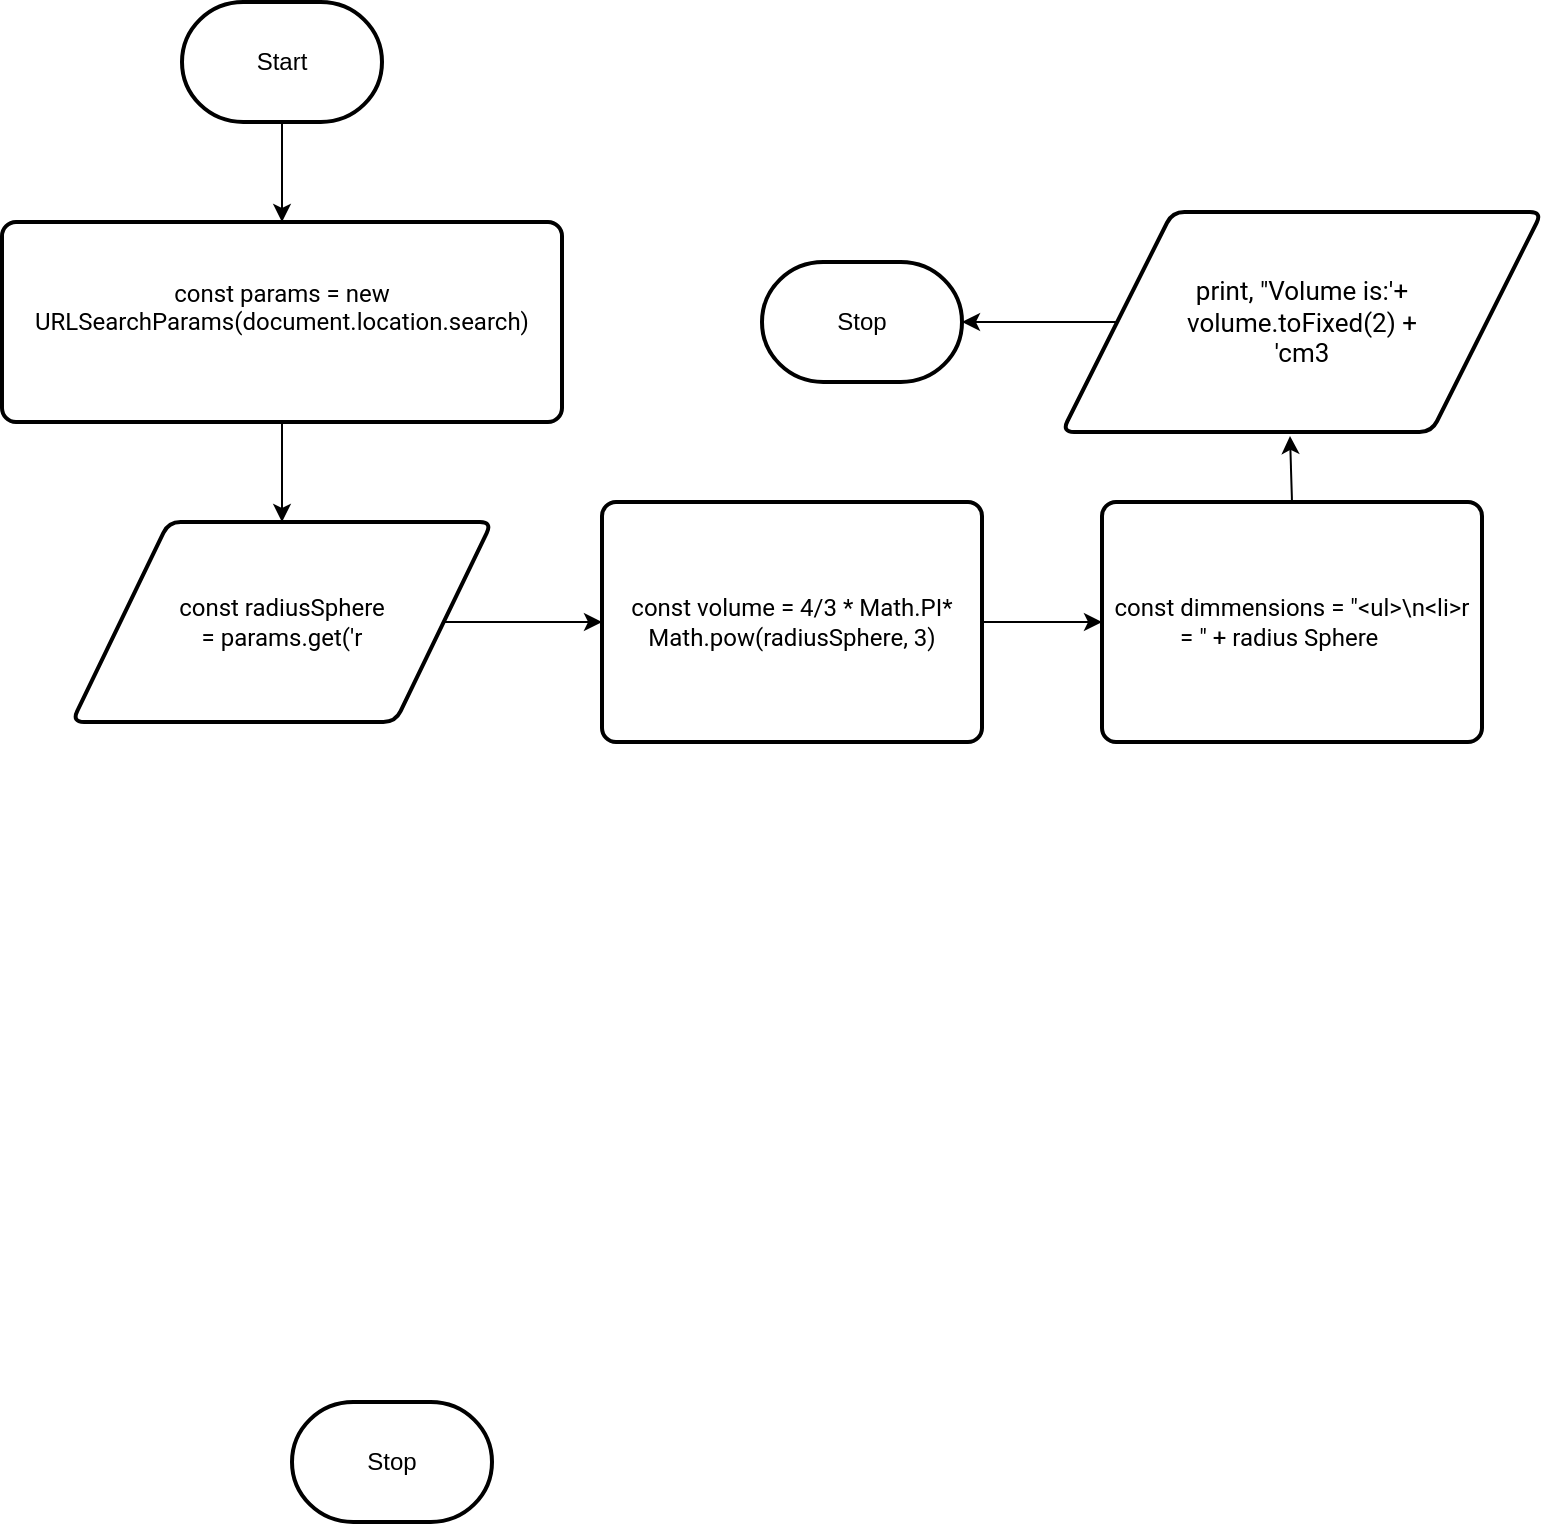 <mxfile>
    <diagram id="GInHtZuMB5CcCfA9ihm7" name="Page-1">
        <mxGraphModel dx="1074" dy="684" grid="1" gridSize="10" guides="1" tooltips="1" connect="1" arrows="1" fold="1" page="1" pageScale="1" pageWidth="850" pageHeight="1100" math="0" shadow="0">
            <root>
                <mxCell id="0"/>
                <mxCell id="1" parent="0"/>
                <mxCell id="7" style="edgeStyle=none;html=1;entryX=0.5;entryY=0;entryDx=0;entryDy=0;" parent="1" source="2" target="4" edge="1">
                    <mxGeometry relative="1" as="geometry">
                        <mxPoint x="350" y="360" as="targetPoint"/>
                    </mxGeometry>
                </mxCell>
                <mxCell id="2" value="Start" style="strokeWidth=2;html=1;shape=mxgraph.flowchart.terminator;whiteSpace=wrap;" parent="1" vertex="1">
                    <mxGeometry x="150" y="110" width="100" height="60" as="geometry"/>
                </mxCell>
                <mxCell id="9" style="edgeStyle=none;html=1;" parent="1" source="4" target="5" edge="1">
                    <mxGeometry relative="1" as="geometry"/>
                </mxCell>
                <mxCell id="4" value="&lt;span style=&quot;font-family: &amp;#34;roboto&amp;#34; , sans-serif ; text-align: left&quot;&gt;const params = new URLSearchParams(document.location.search)&lt;br&gt;&lt;br&gt;&lt;/span&gt;" style="rounded=1;whiteSpace=wrap;html=1;absoluteArcSize=1;arcSize=14;strokeWidth=2;" parent="1" vertex="1">
                    <mxGeometry x="60" y="220" width="280" height="100" as="geometry"/>
                </mxCell>
                <mxCell id="10" style="edgeStyle=none;html=1;entryX=0;entryY=0.5;entryDx=0;entryDy=0;" parent="1" source="5" target="11" edge="1">
                    <mxGeometry relative="1" as="geometry">
                        <mxPoint x="280" y="660" as="targetPoint"/>
                    </mxGeometry>
                </mxCell>
                <mxCell id="5" value="&lt;span style=&quot;font-family: &amp;#34;roboto&amp;#34; , sans-serif ; text-align: left&quot;&gt;&lt;font style=&quot;font-size: 12px&quot;&gt;const radiusSphere&lt;br/&gt;= params.get('r&lt;/font&gt;&lt;/span&gt;" style="shape=parallelogram;html=1;strokeWidth=2;perimeter=parallelogramPerimeter;whiteSpace=wrap;rounded=1;arcSize=12;size=0.23;" parent="1" vertex="1">
                    <mxGeometry x="95" y="370" width="210" height="100" as="geometry"/>
                </mxCell>
                <mxCell id="6" value="Stop" style="strokeWidth=2;html=1;shape=mxgraph.flowchart.terminator;whiteSpace=wrap;" parent="1" vertex="1">
                    <mxGeometry x="205" y="810" width="100" height="60" as="geometry"/>
                </mxCell>
                <mxCell id="11" value="&lt;span style=&quot;font-family: &amp;#34;roboto&amp;#34; , sans-serif ; text-align: left&quot;&gt;&lt;font style=&quot;font-size: 12px&quot;&gt;const volume = 4/3 * Math.PI* Math.pow(radiusSphere, 3)&lt;/font&gt;&lt;/span&gt;" style="rounded=1;whiteSpace=wrap;html=1;absoluteArcSize=1;arcSize=14;strokeWidth=2;labelBackgroundColor=none;fontSize=12;" vertex="1" parent="1">
                    <mxGeometry x="360" y="360" width="190" height="120" as="geometry"/>
                </mxCell>
                <mxCell id="12" value="&lt;div style=&quot;text-align: left&quot;&gt;&lt;span&gt;&lt;font face=&quot;roboto, sans-serif&quot;&gt;const dimmensions = &quot;&amp;lt;ul&amp;gt;\n&amp;lt;li&amp;gt;r&lt;/font&gt;&lt;/span&gt;&lt;/div&gt;&lt;div style=&quot;text-align: left&quot;&gt;&lt;span&gt;&lt;font face=&quot;roboto, sans-serif&quot;&gt;&amp;nbsp; &amp;nbsp; &amp;nbsp; &amp;nbsp; &amp;nbsp; &amp;nbsp;= &quot; + radius Sphere&lt;/font&gt;&lt;/span&gt;&lt;/div&gt;" style="rounded=1;whiteSpace=wrap;html=1;absoluteArcSize=1;arcSize=14;strokeWidth=2;labelBackgroundColor=none;fontSize=12;" vertex="1" parent="1">
                    <mxGeometry x="610" y="360" width="190" height="120" as="geometry"/>
                </mxCell>
                <mxCell id="13" style="edgeStyle=none;html=1;entryX=0;entryY=0.5;entryDx=0;entryDy=0;exitX=1;exitY=0.5;exitDx=0;exitDy=0;" edge="1" parent="1" source="11" target="12">
                    <mxGeometry relative="1" as="geometry">
                        <mxPoint x="610" y="590" as="sourcePoint"/>
                        <mxPoint x="689.15" y="590" as="targetPoint"/>
                    </mxGeometry>
                </mxCell>
                <mxCell id="14" value="&lt;span style=&quot;font-family: &amp;#34;roboto&amp;#34; , sans-serif ; text-align: left ; font-size: 13px&quot;&gt;&lt;font style=&quot;font-size: 13px&quot;&gt;print, &quot;Volume is:'+ &lt;br&gt;volume.toFixed(2) +&lt;br&gt;'cm3&lt;/font&gt;&lt;/span&gt;" style="shape=parallelogram;html=1;strokeWidth=2;perimeter=parallelogramPerimeter;whiteSpace=wrap;rounded=1;arcSize=12;size=0.23;labelBackgroundColor=none;fontSize=12;" vertex="1" parent="1">
                    <mxGeometry x="590" y="215" width="240" height="110" as="geometry"/>
                </mxCell>
                <mxCell id="15" style="edgeStyle=none;html=1;exitX=0.5;exitY=0;exitDx=0;exitDy=0;entryX=0.475;entryY=1.018;entryDx=0;entryDy=0;entryPerimeter=0;" edge="1" parent="1" source="12" target="14">
                    <mxGeometry relative="1" as="geometry">
                        <mxPoint x="520" y="260" as="sourcePoint"/>
                        <mxPoint x="520" y="310" as="targetPoint"/>
                    </mxGeometry>
                </mxCell>
                <mxCell id="16" value="Stop" style="strokeWidth=2;html=1;shape=mxgraph.flowchart.terminator;whiteSpace=wrap;" vertex="1" parent="1">
                    <mxGeometry x="440" y="240" width="100" height="60" as="geometry"/>
                </mxCell>
                <mxCell id="17" style="edgeStyle=none;html=1;entryX=1;entryY=0.5;entryDx=0;entryDy=0;exitX=0;exitY=0.5;exitDx=0;exitDy=0;entryPerimeter=0;" edge="1" parent="1" source="14" target="16">
                    <mxGeometry relative="1" as="geometry">
                        <mxPoint x="580" y="290" as="sourcePoint"/>
                        <mxPoint x="640" y="290" as="targetPoint"/>
                    </mxGeometry>
                </mxCell>
            </root>
        </mxGraphModel>
    </diagram>
</mxfile>
